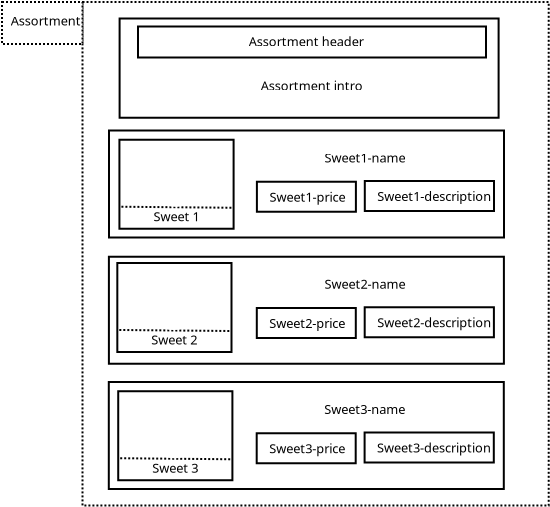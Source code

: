 <?xml version="1.0" encoding="UTF-8"?>
<dia:diagram xmlns:dia="http://www.lysator.liu.se/~alla/dia/">
  <dia:layer name="Background" visible="true" active="true">
    <dia:object type="Standard - Box" version="0" id="O0">
      <dia:attribute name="obj_pos">
        <dia:point val="10.94,3.175"/>
      </dia:attribute>
      <dia:attribute name="obj_bb">
        <dia:rectangle val="10.89,3.125;34.3,28.4"/>
      </dia:attribute>
      <dia:attribute name="elem_corner">
        <dia:point val="10.94,3.175"/>
      </dia:attribute>
      <dia:attribute name="elem_width">
        <dia:real val="23.31"/>
      </dia:attribute>
      <dia:attribute name="elem_height">
        <dia:real val="25.175"/>
      </dia:attribute>
      <dia:attribute name="border_width">
        <dia:real val="0.1"/>
      </dia:attribute>
      <dia:attribute name="show_background">
        <dia:boolean val="true"/>
      </dia:attribute>
      <dia:attribute name="line_style">
        <dia:enum val="4"/>
      </dia:attribute>
    </dia:object>
    <dia:object type="Standard - Box" version="0" id="O1">
      <dia:attribute name="obj_pos">
        <dia:point val="12.26,15.912"/>
      </dia:attribute>
      <dia:attribute name="obj_bb">
        <dia:rectangle val="12.21,15.863;32.06,21.312"/>
      </dia:attribute>
      <dia:attribute name="elem_corner">
        <dia:point val="12.26,15.912"/>
      </dia:attribute>
      <dia:attribute name="elem_width">
        <dia:real val="19.75"/>
      </dia:attribute>
      <dia:attribute name="elem_height">
        <dia:real val="5.35"/>
      </dia:attribute>
      <dia:attribute name="show_background">
        <dia:boolean val="true"/>
      </dia:attribute>
    </dia:object>
    <dia:object type="Standard - Box" version="0" id="O2">
      <dia:attribute name="obj_pos">
        <dia:point val="12.255,22.175"/>
      </dia:attribute>
      <dia:attribute name="obj_bb">
        <dia:rectangle val="12.205,22.125;32.055,27.575"/>
      </dia:attribute>
      <dia:attribute name="elem_corner">
        <dia:point val="12.255,22.175"/>
      </dia:attribute>
      <dia:attribute name="elem_width">
        <dia:real val="19.75"/>
      </dia:attribute>
      <dia:attribute name="elem_height">
        <dia:real val="5.35"/>
      </dia:attribute>
      <dia:attribute name="show_background">
        <dia:boolean val="true"/>
      </dia:attribute>
    </dia:object>
    <dia:object type="Standard - Box" version="0" id="O3">
      <dia:attribute name="obj_pos">
        <dia:point val="12.795,4"/>
      </dia:attribute>
      <dia:attribute name="obj_bb">
        <dia:rectangle val="12.745,3.95;31.795,9.012"/>
      </dia:attribute>
      <dia:attribute name="elem_corner">
        <dia:point val="12.795,4"/>
      </dia:attribute>
      <dia:attribute name="elem_width">
        <dia:real val="18.95"/>
      </dia:attribute>
      <dia:attribute name="elem_height">
        <dia:real val="4.962"/>
      </dia:attribute>
      <dia:attribute name="show_background">
        <dia:boolean val="true"/>
      </dia:attribute>
    </dia:object>
    <dia:object type="Standard - Box" version="0" id="O4">
      <dia:attribute name="obj_pos">
        <dia:point val="12.265,9.6"/>
      </dia:attribute>
      <dia:attribute name="obj_bb">
        <dia:rectangle val="12.215,9.55;32.065,15"/>
      </dia:attribute>
      <dia:attribute name="elem_corner">
        <dia:point val="12.265,9.6"/>
      </dia:attribute>
      <dia:attribute name="elem_width">
        <dia:real val="19.75"/>
      </dia:attribute>
      <dia:attribute name="elem_height">
        <dia:real val="5.35"/>
      </dia:attribute>
      <dia:attribute name="show_background">
        <dia:boolean val="true"/>
      </dia:attribute>
    </dia:object>
    <dia:object type="Standard - Box" version="0" id="O5">
      <dia:attribute name="obj_pos">
        <dia:point val="13.715,4.4"/>
      </dia:attribute>
      <dia:attribute name="obj_bb">
        <dia:rectangle val="13.665,4.35;31.165,6"/>
      </dia:attribute>
      <dia:attribute name="elem_corner">
        <dia:point val="13.715,4.4"/>
      </dia:attribute>
      <dia:attribute name="elem_width">
        <dia:real val="17.4"/>
      </dia:attribute>
      <dia:attribute name="elem_height">
        <dia:real val="1.55"/>
      </dia:attribute>
      <dia:attribute name="show_background">
        <dia:boolean val="true"/>
      </dia:attribute>
    </dia:object>
    <dia:object type="Standard - Ellipse" version="0" id="O6">
      <dia:attribute name="obj_pos">
        <dia:point val="19.25,4.65"/>
      </dia:attribute>
      <dia:attribute name="obj_bb">
        <dia:rectangle val="19.2,4.6;25.5,5.85"/>
      </dia:attribute>
      <dia:attribute name="elem_corner">
        <dia:point val="19.25,4.65"/>
      </dia:attribute>
      <dia:attribute name="elem_width">
        <dia:real val="6.2"/>
      </dia:attribute>
      <dia:attribute name="elem_height">
        <dia:real val="1.15"/>
      </dia:attribute>
      <dia:attribute name="border_width">
        <dia:real val="0.1"/>
      </dia:attribute>
      <dia:attribute name="border_color">
        <dia:color val="#ffffff"/>
      </dia:attribute>
      <dia:attribute name="show_background">
        <dia:boolean val="false"/>
      </dia:attribute>
    </dia:object>
    <dia:object type="Standard - Box" version="0" id="O7">
      <dia:attribute name="obj_pos">
        <dia:point val="6.915,3.175"/>
      </dia:attribute>
      <dia:attribute name="obj_bb">
        <dia:rectangle val="6.865,3.125;10.99,5.325"/>
      </dia:attribute>
      <dia:attribute name="elem_corner">
        <dia:point val="6.915,3.175"/>
      </dia:attribute>
      <dia:attribute name="elem_width">
        <dia:real val="4.025"/>
      </dia:attribute>
      <dia:attribute name="elem_height">
        <dia:real val="2.1"/>
      </dia:attribute>
      <dia:attribute name="border_width">
        <dia:real val="0.1"/>
      </dia:attribute>
      <dia:attribute name="show_background">
        <dia:boolean val="true"/>
      </dia:attribute>
      <dia:attribute name="line_style">
        <dia:enum val="4"/>
      </dia:attribute>
    </dia:object>
    <dia:object type="Standard - Text" version="1" id="O8">
      <dia:attribute name="obj_pos">
        <dia:point val="7.35,4.35"/>
      </dia:attribute>
      <dia:attribute name="obj_bb">
        <dia:rectangle val="7.35,3.77;10.582,4.485"/>
      </dia:attribute>
      <dia:attribute name="text">
        <dia:composite type="text">
          <dia:attribute name="string">
            <dia:string>#Assortment#</dia:string>
          </dia:attribute>
          <dia:attribute name="font">
            <dia:font family="sans" style="0" name="Helvetica"/>
          </dia:attribute>
          <dia:attribute name="height">
            <dia:real val="0.8"/>
          </dia:attribute>
          <dia:attribute name="pos">
            <dia:point val="7.35,4.35"/>
          </dia:attribute>
          <dia:attribute name="color">
            <dia:color val="#000000"/>
          </dia:attribute>
          <dia:attribute name="alignment">
            <dia:enum val="0"/>
          </dia:attribute>
        </dia:composite>
      </dia:attribute>
      <dia:attribute name="valign">
        <dia:enum val="3"/>
      </dia:attribute>
    </dia:object>
    <dia:object type="Standard - Text" version="1" id="O9">
      <dia:attribute name="obj_pos">
        <dia:point val="19.258,5.382"/>
      </dia:attribute>
      <dia:attribute name="obj_bb">
        <dia:rectangle val="19.258,4.802;24.655,5.517"/>
      </dia:attribute>
      <dia:attribute name="text">
        <dia:composite type="text">
          <dia:attribute name="string">
            <dia:string>#Assortment header#</dia:string>
          </dia:attribute>
          <dia:attribute name="font">
            <dia:font family="sans" style="0" name="Helvetica"/>
          </dia:attribute>
          <dia:attribute name="height">
            <dia:real val="0.8"/>
          </dia:attribute>
          <dia:attribute name="pos">
            <dia:point val="19.258,5.382"/>
          </dia:attribute>
          <dia:attribute name="color">
            <dia:color val="#000000"/>
          </dia:attribute>
          <dia:attribute name="alignment">
            <dia:enum val="0"/>
          </dia:attribute>
        </dia:composite>
      </dia:attribute>
      <dia:attribute name="valign">
        <dia:enum val="3"/>
      </dia:attribute>
    </dia:object>
    <dia:group>
      <dia:object type="Standard - Box" version="0" id="O10">
        <dia:attribute name="obj_pos">
          <dia:point val="12.786,10.062"/>
        </dia:attribute>
        <dia:attribute name="obj_bb">
          <dia:rectangle val="12.736,10.012;18.545,14.562"/>
        </dia:attribute>
        <dia:attribute name="elem_corner">
          <dia:point val="12.786,10.062"/>
        </dia:attribute>
        <dia:attribute name="elem_width">
          <dia:real val="5.709"/>
        </dia:attribute>
        <dia:attribute name="elem_height">
          <dia:real val="4.45"/>
        </dia:attribute>
        <dia:attribute name="show_background">
          <dia:boolean val="true"/>
        </dia:attribute>
      </dia:object>
      <dia:object type="Value Stream Mapping - Happy Face" version="1" id="O11">
        <dia:attribute name="obj_pos">
          <dia:point val="14.686,11.037"/>
        </dia:attribute>
        <dia:attribute name="obj_bb">
          <dia:rectangle val="14.636,10.988;16.628,12.98"/>
        </dia:attribute>
        <dia:attribute name="meta">
          <dia:composite type="dict"/>
        </dia:attribute>
        <dia:attribute name="elem_corner">
          <dia:point val="14.686,11.037"/>
        </dia:attribute>
        <dia:attribute name="elem_width">
          <dia:real val="1.892"/>
        </dia:attribute>
        <dia:attribute name="elem_height">
          <dia:real val="1.892"/>
        </dia:attribute>
        <dia:attribute name="line_width">
          <dia:real val="0.1"/>
        </dia:attribute>
        <dia:attribute name="line_colour">
          <dia:color val="#000000"/>
        </dia:attribute>
        <dia:attribute name="fill_colour">
          <dia:color val="#ffffff"/>
        </dia:attribute>
        <dia:attribute name="show_background">
          <dia:boolean val="true"/>
        </dia:attribute>
        <dia:attribute name="line_style">
          <dia:enum val="0"/>
          <dia:real val="1"/>
        </dia:attribute>
        <dia:attribute name="flip_horizontal">
          <dia:boolean val="false"/>
        </dia:attribute>
        <dia:attribute name="flip_vertical">
          <dia:boolean val="false"/>
        </dia:attribute>
        <dia:attribute name="subscale">
          <dia:real val="1"/>
        </dia:attribute>
      </dia:object>
      <dia:object type="Standard - Line" version="0" id="O12">
        <dia:attribute name="obj_pos">
          <dia:point val="12.885,13.412"/>
        </dia:attribute>
        <dia:attribute name="obj_bb">
          <dia:rectangle val="12.835,13.361;18.495,13.513"/>
        </dia:attribute>
        <dia:attribute name="conn_endpoints">
          <dia:point val="12.885,13.412"/>
          <dia:point val="18.445,13.463"/>
        </dia:attribute>
        <dia:attribute name="numcp">
          <dia:int val="1"/>
        </dia:attribute>
        <dia:attribute name="line_style">
          <dia:enum val="4"/>
        </dia:attribute>
      </dia:object>
      <dia:object type="Standard - Text" version="1" id="O13">
        <dia:attribute name="obj_pos">
          <dia:point val="14.486,14.137"/>
        </dia:attribute>
        <dia:attribute name="obj_bb">
          <dia:rectangle val="14.486,13.557;16.796,14.273"/>
        </dia:attribute>
        <dia:attribute name="text">
          <dia:composite type="text">
            <dia:attribute name="string">
              <dia:string>#Sweet 1#</dia:string>
            </dia:attribute>
            <dia:attribute name="font">
              <dia:font family="sans" style="0" name="Helvetica"/>
            </dia:attribute>
            <dia:attribute name="height">
              <dia:real val="0.8"/>
            </dia:attribute>
            <dia:attribute name="pos">
              <dia:point val="14.486,14.137"/>
            </dia:attribute>
            <dia:attribute name="color">
              <dia:color val="#000000"/>
            </dia:attribute>
            <dia:attribute name="alignment">
              <dia:enum val="0"/>
            </dia:attribute>
          </dia:composite>
        </dia:attribute>
        <dia:attribute name="valign">
          <dia:enum val="3"/>
        </dia:attribute>
      </dia:object>
      <dia:object type="Standard - Ellipse" version="0" id="O14">
        <dia:attribute name="obj_pos">
          <dia:point val="14.17,10.463"/>
        </dia:attribute>
        <dia:attribute name="obj_bb">
          <dia:rectangle val="14.12,10.412;17.07,13.412"/>
        </dia:attribute>
        <dia:attribute name="elem_corner">
          <dia:point val="14.17,10.463"/>
        </dia:attribute>
        <dia:attribute name="elem_width">
          <dia:real val="2.85"/>
        </dia:attribute>
        <dia:attribute name="elem_height">
          <dia:real val="2.9"/>
        </dia:attribute>
        <dia:attribute name="border_width">
          <dia:real val="0.1"/>
        </dia:attribute>
        <dia:attribute name="border_color">
          <dia:color val="#ffffff"/>
        </dia:attribute>
        <dia:attribute name="show_background">
          <dia:boolean val="false"/>
        </dia:attribute>
      </dia:object>
    </dia:group>
    <dia:group>
      <dia:object type="Standard - Box" version="0" id="O15">
        <dia:attribute name="obj_pos">
          <dia:point val="12.681,16.225"/>
        </dia:attribute>
        <dia:attribute name="obj_bb">
          <dia:rectangle val="12.631,16.175;18.44,20.725"/>
        </dia:attribute>
        <dia:attribute name="elem_corner">
          <dia:point val="12.681,16.225"/>
        </dia:attribute>
        <dia:attribute name="elem_width">
          <dia:real val="5.709"/>
        </dia:attribute>
        <dia:attribute name="elem_height">
          <dia:real val="4.45"/>
        </dia:attribute>
        <dia:attribute name="show_background">
          <dia:boolean val="true"/>
        </dia:attribute>
      </dia:object>
      <dia:object type="Value Stream Mapping - Happy Face" version="1" id="O16">
        <dia:attribute name="obj_pos">
          <dia:point val="14.581,17.2"/>
        </dia:attribute>
        <dia:attribute name="obj_bb">
          <dia:rectangle val="14.531,17.15;16.523,19.142"/>
        </dia:attribute>
        <dia:attribute name="meta">
          <dia:composite type="dict"/>
        </dia:attribute>
        <dia:attribute name="elem_corner">
          <dia:point val="14.581,17.2"/>
        </dia:attribute>
        <dia:attribute name="elem_width">
          <dia:real val="1.892"/>
        </dia:attribute>
        <dia:attribute name="elem_height">
          <dia:real val="1.892"/>
        </dia:attribute>
        <dia:attribute name="line_width">
          <dia:real val="0.1"/>
        </dia:attribute>
        <dia:attribute name="line_colour">
          <dia:color val="#000000"/>
        </dia:attribute>
        <dia:attribute name="fill_colour">
          <dia:color val="#ffffff"/>
        </dia:attribute>
        <dia:attribute name="show_background">
          <dia:boolean val="true"/>
        </dia:attribute>
        <dia:attribute name="line_style">
          <dia:enum val="0"/>
          <dia:real val="1"/>
        </dia:attribute>
        <dia:attribute name="flip_horizontal">
          <dia:boolean val="false"/>
        </dia:attribute>
        <dia:attribute name="flip_vertical">
          <dia:boolean val="false"/>
        </dia:attribute>
        <dia:attribute name="subscale">
          <dia:real val="1"/>
        </dia:attribute>
      </dia:object>
      <dia:object type="Standard - Line" version="0" id="O17">
        <dia:attribute name="obj_pos">
          <dia:point val="12.78,19.574"/>
        </dia:attribute>
        <dia:attribute name="obj_bb">
          <dia:rectangle val="12.73,19.524;18.39,19.675"/>
        </dia:attribute>
        <dia:attribute name="conn_endpoints">
          <dia:point val="12.78,19.574"/>
          <dia:point val="18.34,19.625"/>
        </dia:attribute>
        <dia:attribute name="numcp">
          <dia:int val="1"/>
        </dia:attribute>
        <dia:attribute name="line_style">
          <dia:enum val="4"/>
        </dia:attribute>
      </dia:object>
      <dia:object type="Standard - Text" version="1" id="O18">
        <dia:attribute name="obj_pos">
          <dia:point val="14.381,20.3"/>
        </dia:attribute>
        <dia:attribute name="obj_bb">
          <dia:rectangle val="14.381,19.72;16.691,20.435"/>
        </dia:attribute>
        <dia:attribute name="text">
          <dia:composite type="text">
            <dia:attribute name="string">
              <dia:string>#Sweet 2#</dia:string>
            </dia:attribute>
            <dia:attribute name="font">
              <dia:font family="sans" style="0" name="Helvetica"/>
            </dia:attribute>
            <dia:attribute name="height">
              <dia:real val="0.8"/>
            </dia:attribute>
            <dia:attribute name="pos">
              <dia:point val="14.381,20.3"/>
            </dia:attribute>
            <dia:attribute name="color">
              <dia:color val="#000000"/>
            </dia:attribute>
            <dia:attribute name="alignment">
              <dia:enum val="0"/>
            </dia:attribute>
          </dia:composite>
        </dia:attribute>
        <dia:attribute name="valign">
          <dia:enum val="3"/>
        </dia:attribute>
      </dia:object>
      <dia:object type="Standard - Ellipse" version="0" id="O19">
        <dia:attribute name="obj_pos">
          <dia:point val="14.065,16.625"/>
        </dia:attribute>
        <dia:attribute name="obj_bb">
          <dia:rectangle val="14.015,16.575;16.965,19.575"/>
        </dia:attribute>
        <dia:attribute name="elem_corner">
          <dia:point val="14.065,16.625"/>
        </dia:attribute>
        <dia:attribute name="elem_width">
          <dia:real val="2.85"/>
        </dia:attribute>
        <dia:attribute name="elem_height">
          <dia:real val="2.9"/>
        </dia:attribute>
        <dia:attribute name="border_width">
          <dia:real val="0.1"/>
        </dia:attribute>
        <dia:attribute name="border_color">
          <dia:color val="#ffffff"/>
        </dia:attribute>
        <dia:attribute name="show_background">
          <dia:boolean val="false"/>
        </dia:attribute>
      </dia:object>
    </dia:group>
    <dia:group>
      <dia:object type="Standard - Box" version="0" id="O20">
        <dia:attribute name="obj_pos">
          <dia:point val="12.726,22.637"/>
        </dia:attribute>
        <dia:attribute name="obj_bb">
          <dia:rectangle val="12.676,22.587;18.485,27.137"/>
        </dia:attribute>
        <dia:attribute name="elem_corner">
          <dia:point val="12.726,22.637"/>
        </dia:attribute>
        <dia:attribute name="elem_width">
          <dia:real val="5.709"/>
        </dia:attribute>
        <dia:attribute name="elem_height">
          <dia:real val="4.45"/>
        </dia:attribute>
        <dia:attribute name="show_background">
          <dia:boolean val="true"/>
        </dia:attribute>
      </dia:object>
      <dia:object type="Value Stream Mapping - Happy Face" version="1" id="O21">
        <dia:attribute name="obj_pos">
          <dia:point val="14.626,23.613"/>
        </dia:attribute>
        <dia:attribute name="obj_bb">
          <dia:rectangle val="14.576,23.562;16.568,25.555"/>
        </dia:attribute>
        <dia:attribute name="meta">
          <dia:composite type="dict"/>
        </dia:attribute>
        <dia:attribute name="elem_corner">
          <dia:point val="14.626,23.613"/>
        </dia:attribute>
        <dia:attribute name="elem_width">
          <dia:real val="1.892"/>
        </dia:attribute>
        <dia:attribute name="elem_height">
          <dia:real val="1.892"/>
        </dia:attribute>
        <dia:attribute name="line_width">
          <dia:real val="0.1"/>
        </dia:attribute>
        <dia:attribute name="line_colour">
          <dia:color val="#000000"/>
        </dia:attribute>
        <dia:attribute name="fill_colour">
          <dia:color val="#ffffff"/>
        </dia:attribute>
        <dia:attribute name="show_background">
          <dia:boolean val="true"/>
        </dia:attribute>
        <dia:attribute name="line_style">
          <dia:enum val="0"/>
          <dia:real val="1"/>
        </dia:attribute>
        <dia:attribute name="flip_horizontal">
          <dia:boolean val="false"/>
        </dia:attribute>
        <dia:attribute name="flip_vertical">
          <dia:boolean val="false"/>
        </dia:attribute>
        <dia:attribute name="subscale">
          <dia:real val="1"/>
        </dia:attribute>
      </dia:object>
      <dia:object type="Standard - Line" version="0" id="O22">
        <dia:attribute name="obj_pos">
          <dia:point val="12.825,25.987"/>
        </dia:attribute>
        <dia:attribute name="obj_bb">
          <dia:rectangle val="12.775,25.936;18.436,26.088"/>
        </dia:attribute>
        <dia:attribute name="conn_endpoints">
          <dia:point val="12.825,25.987"/>
          <dia:point val="18.385,26.038"/>
        </dia:attribute>
        <dia:attribute name="numcp">
          <dia:int val="1"/>
        </dia:attribute>
        <dia:attribute name="line_style">
          <dia:enum val="4"/>
        </dia:attribute>
      </dia:object>
      <dia:object type="Standard - Text" version="1" id="O23">
        <dia:attribute name="obj_pos">
          <dia:point val="14.426,26.712"/>
        </dia:attribute>
        <dia:attribute name="obj_bb">
          <dia:rectangle val="14.426,26.133;16.736,26.848"/>
        </dia:attribute>
        <dia:attribute name="text">
          <dia:composite type="text">
            <dia:attribute name="string">
              <dia:string>#Sweet 3#</dia:string>
            </dia:attribute>
            <dia:attribute name="font">
              <dia:font family="sans" style="0" name="Helvetica"/>
            </dia:attribute>
            <dia:attribute name="height">
              <dia:real val="0.8"/>
            </dia:attribute>
            <dia:attribute name="pos">
              <dia:point val="14.426,26.712"/>
            </dia:attribute>
            <dia:attribute name="color">
              <dia:color val="#000000"/>
            </dia:attribute>
            <dia:attribute name="alignment">
              <dia:enum val="0"/>
            </dia:attribute>
          </dia:composite>
        </dia:attribute>
        <dia:attribute name="valign">
          <dia:enum val="3"/>
        </dia:attribute>
      </dia:object>
      <dia:object type="Standard - Ellipse" version="0" id="O24">
        <dia:attribute name="obj_pos">
          <dia:point val="14.11,23.038"/>
        </dia:attribute>
        <dia:attribute name="obj_bb">
          <dia:rectangle val="14.06,22.988;17.01,25.988"/>
        </dia:attribute>
        <dia:attribute name="elem_corner">
          <dia:point val="14.11,23.038"/>
        </dia:attribute>
        <dia:attribute name="elem_width">
          <dia:real val="2.85"/>
        </dia:attribute>
        <dia:attribute name="elem_height">
          <dia:real val="2.9"/>
        </dia:attribute>
        <dia:attribute name="border_width">
          <dia:real val="0.1"/>
        </dia:attribute>
        <dia:attribute name="border_color">
          <dia:color val="#ffffff"/>
        </dia:attribute>
        <dia:attribute name="show_background">
          <dia:boolean val="false"/>
        </dia:attribute>
      </dia:object>
    </dia:group>
    <dia:object type="Standard - Text" version="1" id="O25">
      <dia:attribute name="obj_pos">
        <dia:point val="23.04,11.2"/>
      </dia:attribute>
      <dia:attribute name="obj_bb">
        <dia:rectangle val="23.04,10.62;26.983,11.335"/>
      </dia:attribute>
      <dia:attribute name="text">
        <dia:composite type="text">
          <dia:attribute name="string">
            <dia:string>#Sweet1-name#</dia:string>
          </dia:attribute>
          <dia:attribute name="font">
            <dia:font family="sans" style="0" name="Helvetica"/>
          </dia:attribute>
          <dia:attribute name="height">
            <dia:real val="0.8"/>
          </dia:attribute>
          <dia:attribute name="pos">
            <dia:point val="23.04,11.2"/>
          </dia:attribute>
          <dia:attribute name="color">
            <dia:color val="#000000"/>
          </dia:attribute>
          <dia:attribute name="alignment">
            <dia:enum val="0"/>
          </dia:attribute>
        </dia:composite>
      </dia:attribute>
      <dia:attribute name="valign">
        <dia:enum val="3"/>
      </dia:attribute>
    </dia:object>
    <dia:object type="Standard - Box" version="0" id="O26">
      <dia:attribute name="obj_pos">
        <dia:point val="19.66,12.162"/>
      </dia:attribute>
      <dia:attribute name="obj_bb">
        <dia:rectangle val="19.61,12.113;24.66,13.713"/>
      </dia:attribute>
      <dia:attribute name="elem_corner">
        <dia:point val="19.66,12.162"/>
      </dia:attribute>
      <dia:attribute name="elem_width">
        <dia:real val="4.95"/>
      </dia:attribute>
      <dia:attribute name="elem_height">
        <dia:real val="1.5"/>
      </dia:attribute>
      <dia:attribute name="show_background">
        <dia:boolean val="true"/>
      </dia:attribute>
    </dia:object>
    <dia:object type="Standard - Text" version="1" id="O27">
      <dia:attribute name="obj_pos">
        <dia:point val="20.285,13.162"/>
      </dia:attribute>
      <dia:attribute name="obj_bb">
        <dia:rectangle val="20.285,12.582;24.015,13.297"/>
      </dia:attribute>
      <dia:attribute name="text">
        <dia:composite type="text">
          <dia:attribute name="string">
            <dia:string>#Sweet1-price#</dia:string>
          </dia:attribute>
          <dia:attribute name="font">
            <dia:font family="sans" style="0" name="Helvetica"/>
          </dia:attribute>
          <dia:attribute name="height">
            <dia:real val="0.8"/>
          </dia:attribute>
          <dia:attribute name="pos">
            <dia:point val="20.285,13.162"/>
          </dia:attribute>
          <dia:attribute name="color">
            <dia:color val="#000000"/>
          </dia:attribute>
          <dia:attribute name="alignment">
            <dia:enum val="0"/>
          </dia:attribute>
        </dia:composite>
      </dia:attribute>
      <dia:attribute name="valign">
        <dia:enum val="3"/>
      </dia:attribute>
    </dia:object>
    <dia:object type="Standard - Box" version="0" id="O28">
      <dia:attribute name="obj_pos">
        <dia:point val="25.055,12.125"/>
      </dia:attribute>
      <dia:attribute name="obj_bb">
        <dia:rectangle val="25.005,12.075;31.565,13.675"/>
      </dia:attribute>
      <dia:attribute name="elem_corner">
        <dia:point val="25.055,12.125"/>
      </dia:attribute>
      <dia:attribute name="elem_width">
        <dia:real val="6.46"/>
      </dia:attribute>
      <dia:attribute name="elem_height">
        <dia:real val="1.5"/>
      </dia:attribute>
      <dia:attribute name="show_background">
        <dia:boolean val="true"/>
      </dia:attribute>
    </dia:object>
    <dia:object type="Standard - Text" version="1" id="O29">
      <dia:attribute name="obj_pos">
        <dia:point val="25.68,13.125"/>
      </dia:attribute>
      <dia:attribute name="obj_bb">
        <dia:rectangle val="25.68,12.545;31.115,13.26"/>
      </dia:attribute>
      <dia:attribute name="text">
        <dia:composite type="text">
          <dia:attribute name="string">
            <dia:string>#Sweet1-description#</dia:string>
          </dia:attribute>
          <dia:attribute name="font">
            <dia:font family="sans" style="0" name="Helvetica"/>
          </dia:attribute>
          <dia:attribute name="height">
            <dia:real val="0.8"/>
          </dia:attribute>
          <dia:attribute name="pos">
            <dia:point val="25.68,13.125"/>
          </dia:attribute>
          <dia:attribute name="color">
            <dia:color val="#000000"/>
          </dia:attribute>
          <dia:attribute name="alignment">
            <dia:enum val="0"/>
          </dia:attribute>
        </dia:composite>
      </dia:attribute>
      <dia:attribute name="valign">
        <dia:enum val="3"/>
      </dia:attribute>
    </dia:object>
    <dia:object type="Standard - Text" version="1" id="O30">
      <dia:attribute name="obj_pos">
        <dia:point val="19.853,7.594"/>
      </dia:attribute>
      <dia:attribute name="obj_bb">
        <dia:rectangle val="19.853,7.014;24.506,7.729"/>
      </dia:attribute>
      <dia:attribute name="text">
        <dia:composite type="text">
          <dia:attribute name="string">
            <dia:string>#Assortment intro#</dia:string>
          </dia:attribute>
          <dia:attribute name="font">
            <dia:font family="sans" style="0" name="Helvetica"/>
          </dia:attribute>
          <dia:attribute name="height">
            <dia:real val="0.8"/>
          </dia:attribute>
          <dia:attribute name="pos">
            <dia:point val="19.853,7.594"/>
          </dia:attribute>
          <dia:attribute name="color">
            <dia:color val="#000000"/>
          </dia:attribute>
          <dia:attribute name="alignment">
            <dia:enum val="0"/>
          </dia:attribute>
        </dia:composite>
      </dia:attribute>
      <dia:attribute name="valign">
        <dia:enum val="3"/>
      </dia:attribute>
    </dia:object>
    <dia:object type="Standard - Text" version="1" id="O31">
      <dia:attribute name="obj_pos">
        <dia:point val="23.035,17.512"/>
      </dia:attribute>
      <dia:attribute name="obj_bb">
        <dia:rectangle val="23.035,16.933;26.977,17.648"/>
      </dia:attribute>
      <dia:attribute name="text">
        <dia:composite type="text">
          <dia:attribute name="string">
            <dia:string>#Sweet2-name#</dia:string>
          </dia:attribute>
          <dia:attribute name="font">
            <dia:font family="sans" style="0" name="Helvetica"/>
          </dia:attribute>
          <dia:attribute name="height">
            <dia:real val="0.8"/>
          </dia:attribute>
          <dia:attribute name="pos">
            <dia:point val="23.035,17.512"/>
          </dia:attribute>
          <dia:attribute name="color">
            <dia:color val="#000000"/>
          </dia:attribute>
          <dia:attribute name="alignment">
            <dia:enum val="0"/>
          </dia:attribute>
        </dia:composite>
      </dia:attribute>
      <dia:attribute name="valign">
        <dia:enum val="3"/>
      </dia:attribute>
    </dia:object>
    <dia:object type="Standard - Box" version="0" id="O32">
      <dia:attribute name="obj_pos">
        <dia:point val="19.655,18.475"/>
      </dia:attribute>
      <dia:attribute name="obj_bb">
        <dia:rectangle val="19.605,18.425;24.655,20.025"/>
      </dia:attribute>
      <dia:attribute name="elem_corner">
        <dia:point val="19.655,18.475"/>
      </dia:attribute>
      <dia:attribute name="elem_width">
        <dia:real val="4.95"/>
      </dia:attribute>
      <dia:attribute name="elem_height">
        <dia:real val="1.5"/>
      </dia:attribute>
      <dia:attribute name="show_background">
        <dia:boolean val="true"/>
      </dia:attribute>
    </dia:object>
    <dia:object type="Standard - Text" version="1" id="O33">
      <dia:attribute name="obj_pos">
        <dia:point val="20.28,19.475"/>
      </dia:attribute>
      <dia:attribute name="obj_bb">
        <dia:rectangle val="20.28,18.895;24.01,19.61"/>
      </dia:attribute>
      <dia:attribute name="text">
        <dia:composite type="text">
          <dia:attribute name="string">
            <dia:string>#Sweet2-price#</dia:string>
          </dia:attribute>
          <dia:attribute name="font">
            <dia:font family="sans" style="0" name="Helvetica"/>
          </dia:attribute>
          <dia:attribute name="height">
            <dia:real val="0.8"/>
          </dia:attribute>
          <dia:attribute name="pos">
            <dia:point val="20.28,19.475"/>
          </dia:attribute>
          <dia:attribute name="color">
            <dia:color val="#000000"/>
          </dia:attribute>
          <dia:attribute name="alignment">
            <dia:enum val="0"/>
          </dia:attribute>
        </dia:composite>
      </dia:attribute>
      <dia:attribute name="valign">
        <dia:enum val="3"/>
      </dia:attribute>
    </dia:object>
    <dia:object type="Standard - Box" version="0" id="O34">
      <dia:attribute name="obj_pos">
        <dia:point val="25.05,18.438"/>
      </dia:attribute>
      <dia:attribute name="obj_bb">
        <dia:rectangle val="25,18.387;31.56,19.988"/>
      </dia:attribute>
      <dia:attribute name="elem_corner">
        <dia:point val="25.05,18.438"/>
      </dia:attribute>
      <dia:attribute name="elem_width">
        <dia:real val="6.46"/>
      </dia:attribute>
      <dia:attribute name="elem_height">
        <dia:real val="1.5"/>
      </dia:attribute>
      <dia:attribute name="show_background">
        <dia:boolean val="true"/>
      </dia:attribute>
    </dia:object>
    <dia:object type="Standard - Text" version="1" id="O35">
      <dia:attribute name="obj_pos">
        <dia:point val="25.675,19.438"/>
      </dia:attribute>
      <dia:attribute name="obj_bb">
        <dia:rectangle val="25.675,18.858;31.11,19.573"/>
      </dia:attribute>
      <dia:attribute name="text">
        <dia:composite type="text">
          <dia:attribute name="string">
            <dia:string>#Sweet2-description#</dia:string>
          </dia:attribute>
          <dia:attribute name="font">
            <dia:font family="sans" style="0" name="Helvetica"/>
          </dia:attribute>
          <dia:attribute name="height">
            <dia:real val="0.8"/>
          </dia:attribute>
          <dia:attribute name="pos">
            <dia:point val="25.675,19.438"/>
          </dia:attribute>
          <dia:attribute name="color">
            <dia:color val="#000000"/>
          </dia:attribute>
          <dia:attribute name="alignment">
            <dia:enum val="0"/>
          </dia:attribute>
        </dia:composite>
      </dia:attribute>
      <dia:attribute name="valign">
        <dia:enum val="3"/>
      </dia:attribute>
    </dia:object>
    <dia:object type="Standard - Text" version="1" id="O36">
      <dia:attribute name="obj_pos">
        <dia:point val="23.03,23.775"/>
      </dia:attribute>
      <dia:attribute name="obj_bb">
        <dia:rectangle val="23.03,23.195;26.973,23.91"/>
      </dia:attribute>
      <dia:attribute name="text">
        <dia:composite type="text">
          <dia:attribute name="string">
            <dia:string>#Sweet3-name#</dia:string>
          </dia:attribute>
          <dia:attribute name="font">
            <dia:font family="sans" style="0" name="Helvetica"/>
          </dia:attribute>
          <dia:attribute name="height">
            <dia:real val="0.8"/>
          </dia:attribute>
          <dia:attribute name="pos">
            <dia:point val="23.03,23.775"/>
          </dia:attribute>
          <dia:attribute name="color">
            <dia:color val="#000000"/>
          </dia:attribute>
          <dia:attribute name="alignment">
            <dia:enum val="0"/>
          </dia:attribute>
        </dia:composite>
      </dia:attribute>
      <dia:attribute name="valign">
        <dia:enum val="3"/>
      </dia:attribute>
    </dia:object>
    <dia:object type="Standard - Box" version="0" id="O37">
      <dia:attribute name="obj_pos">
        <dia:point val="19.65,24.738"/>
      </dia:attribute>
      <dia:attribute name="obj_bb">
        <dia:rectangle val="19.6,24.688;24.65,26.288"/>
      </dia:attribute>
      <dia:attribute name="elem_corner">
        <dia:point val="19.65,24.738"/>
      </dia:attribute>
      <dia:attribute name="elem_width">
        <dia:real val="4.95"/>
      </dia:attribute>
      <dia:attribute name="elem_height">
        <dia:real val="1.5"/>
      </dia:attribute>
      <dia:attribute name="show_background">
        <dia:boolean val="true"/>
      </dia:attribute>
    </dia:object>
    <dia:object type="Standard - Text" version="1" id="O38">
      <dia:attribute name="obj_pos">
        <dia:point val="20.275,25.738"/>
      </dia:attribute>
      <dia:attribute name="obj_bb">
        <dia:rectangle val="20.275,25.157;24.005,25.872"/>
      </dia:attribute>
      <dia:attribute name="text">
        <dia:composite type="text">
          <dia:attribute name="string">
            <dia:string>#Sweet3-price#</dia:string>
          </dia:attribute>
          <dia:attribute name="font">
            <dia:font family="sans" style="0" name="Helvetica"/>
          </dia:attribute>
          <dia:attribute name="height">
            <dia:real val="0.8"/>
          </dia:attribute>
          <dia:attribute name="pos">
            <dia:point val="20.275,25.738"/>
          </dia:attribute>
          <dia:attribute name="color">
            <dia:color val="#000000"/>
          </dia:attribute>
          <dia:attribute name="alignment">
            <dia:enum val="0"/>
          </dia:attribute>
        </dia:composite>
      </dia:attribute>
      <dia:attribute name="valign">
        <dia:enum val="3"/>
      </dia:attribute>
    </dia:object>
    <dia:object type="Standard - Box" version="0" id="O39">
      <dia:attribute name="obj_pos">
        <dia:point val="25.045,24.7"/>
      </dia:attribute>
      <dia:attribute name="obj_bb">
        <dia:rectangle val="24.995,24.65;31.555,26.25"/>
      </dia:attribute>
      <dia:attribute name="elem_corner">
        <dia:point val="25.045,24.7"/>
      </dia:attribute>
      <dia:attribute name="elem_width">
        <dia:real val="6.46"/>
      </dia:attribute>
      <dia:attribute name="elem_height">
        <dia:real val="1.5"/>
      </dia:attribute>
      <dia:attribute name="show_background">
        <dia:boolean val="true"/>
      </dia:attribute>
    </dia:object>
    <dia:object type="Standard - Text" version="1" id="O40">
      <dia:attribute name="obj_pos">
        <dia:point val="25.67,25.7"/>
      </dia:attribute>
      <dia:attribute name="obj_bb">
        <dia:rectangle val="25.67,25.12;31.105,25.835"/>
      </dia:attribute>
      <dia:attribute name="text">
        <dia:composite type="text">
          <dia:attribute name="string">
            <dia:string>#Sweet3-description#</dia:string>
          </dia:attribute>
          <dia:attribute name="font">
            <dia:font family="sans" style="0" name="Helvetica"/>
          </dia:attribute>
          <dia:attribute name="height">
            <dia:real val="0.8"/>
          </dia:attribute>
          <dia:attribute name="pos">
            <dia:point val="25.67,25.7"/>
          </dia:attribute>
          <dia:attribute name="color">
            <dia:color val="#000000"/>
          </dia:attribute>
          <dia:attribute name="alignment">
            <dia:enum val="0"/>
          </dia:attribute>
        </dia:composite>
      </dia:attribute>
      <dia:attribute name="valign">
        <dia:enum val="3"/>
      </dia:attribute>
    </dia:object>
  </dia:layer>
</dia:diagram>
